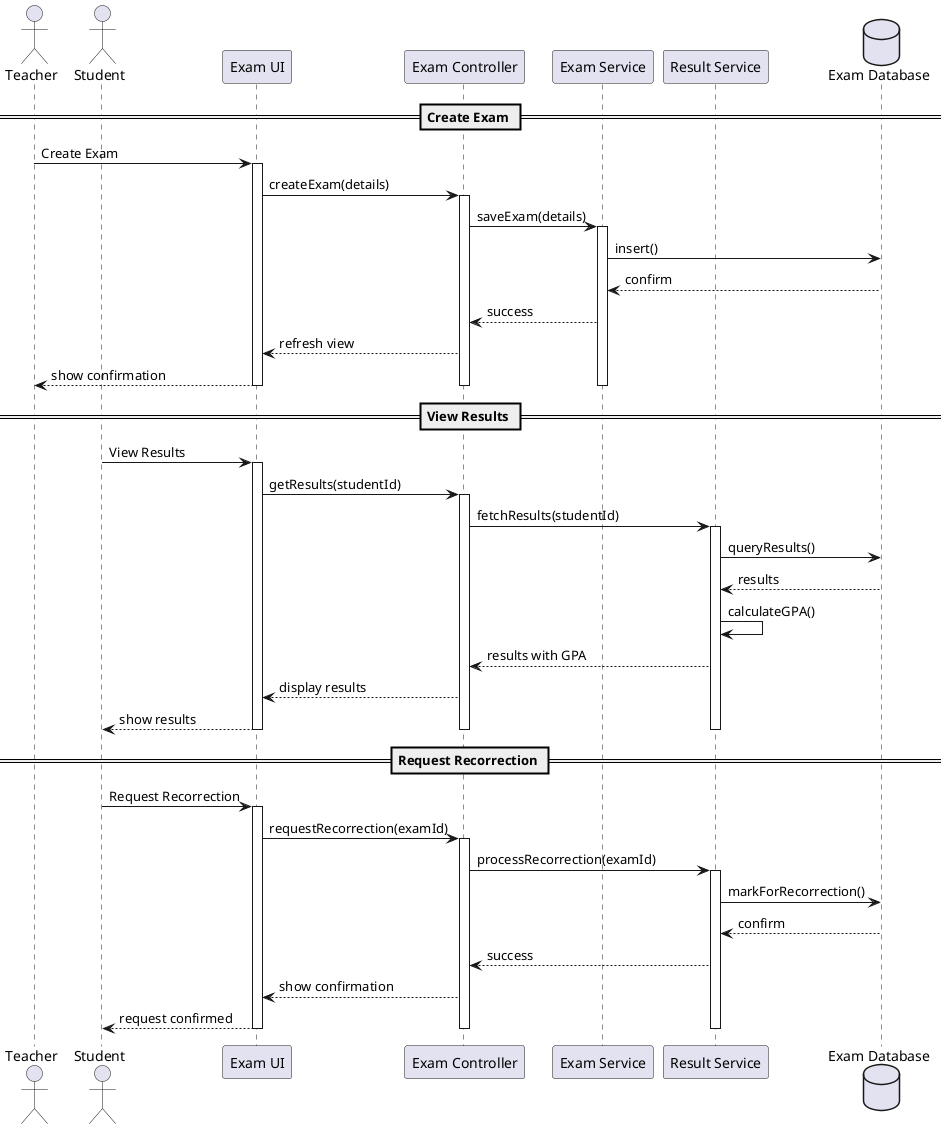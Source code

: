@startuml Exam Management Sequence

actor Teacher
actor Student
participant "Exam UI" as UI
participant "Exam Controller" as Ctrl
participant "Exam Service" as Svc
participant "Result Service" as RSvc
database "Exam Database" as DB

== Create Exam ==
Teacher -> UI: Create Exam
activate UI
UI -> Ctrl: createExam(details)
activate Ctrl
Ctrl -> Svc: saveExam(details)
activate Svc
Svc -> DB: insert()
DB --> Svc: confirm
Svc --> Ctrl: success
Ctrl --> UI: refresh view
UI --> Teacher: show confirmation
deactivate UI
deactivate Ctrl
deactivate Svc

== View Results ==
Student -> UI: View Results
activate UI
UI -> Ctrl: getResults(studentId)
activate Ctrl
Ctrl -> RSvc: fetchResults(studentId)
activate RSvc
RSvc -> DB: queryResults()
DB --> RSvc: results
RSvc -> RSvc: calculateGPA()
RSvc --> Ctrl: results with GPA
Ctrl --> UI: display results
UI --> Student: show results
deactivate UI
deactivate Ctrl
deactivate RSvc

== Request Recorrection ==
Student -> UI: Request Recorrection
activate UI
UI -> Ctrl: requestRecorrection(examId)
activate Ctrl
Ctrl -> RSvc: processRecorrection(examId)
activate RSvc
RSvc -> DB: markForRecorrection()
DB --> RSvc: confirm
RSvc --> Ctrl: success
Ctrl --> UI: show confirmation
UI --> Student: request confirmed
deactivate UI
deactivate Ctrl
deactivate RSvc

@enduml
